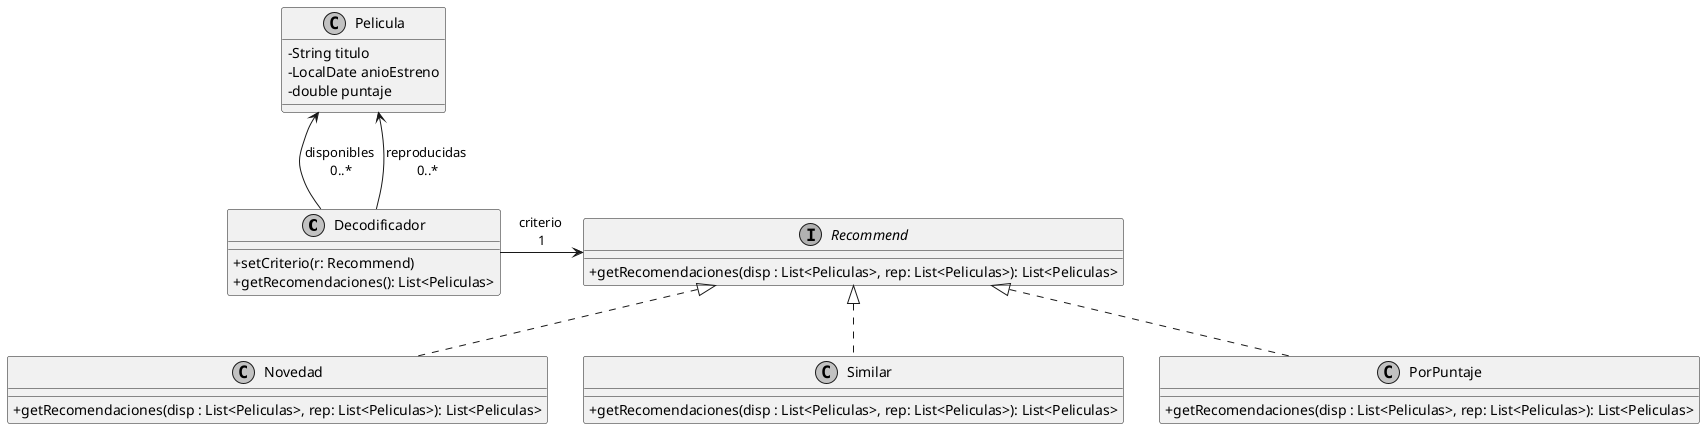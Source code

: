 @startuml ej4
skinparam Monochrome true
skinparam classAttributeIconSize 0 

class Decodificador{
 +setCriterio(r: Recommend)
 +getRecomendaciones(): List<Peliculas>
}

Decodificador -up-> Pelicula : disponibles \n0..*
Decodificador -up-> Pelicula : reproducidas \n0..*
Decodificador -right-> Recommend : criterio \n1

class Pelicula{
 -String titulo
 -LocalDate anioEstreno
 -double puntaje
}

interface Recommend{
 +getRecomendaciones(disp : List<Peliculas>, rep: List<Peliculas>): List<Peliculas>
}

class Novedad{
 +getRecomendaciones(disp : List<Peliculas>, rep: List<Peliculas>): List<Peliculas>
}
class Similar{
 +getRecomendaciones(disp : List<Peliculas>, rep: List<Peliculas>): List<Peliculas>
}
class PorPuntaje{
 +getRecomendaciones(disp : List<Peliculas>, rep: List<Peliculas>): List<Peliculas>
}

Recommend <|.. Novedad
Recommend <|.. Similar
Recommend <|.. PorPuntaje
@enduml